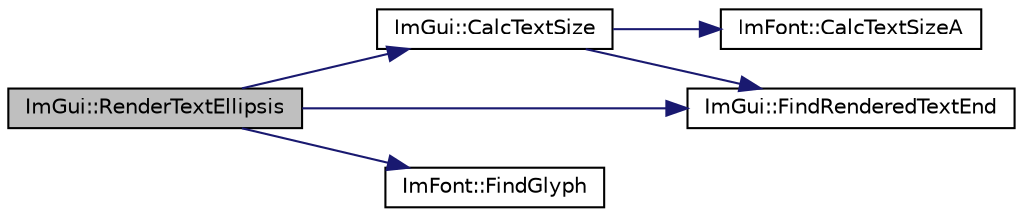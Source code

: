 digraph "ImGui::RenderTextEllipsis"
{
 // LATEX_PDF_SIZE
  edge [fontname="Helvetica",fontsize="10",labelfontname="Helvetica",labelfontsize="10"];
  node [fontname="Helvetica",fontsize="10",shape=record];
  rankdir="LR";
  Node1 [label="ImGui::RenderTextEllipsis",height=0.2,width=0.4,color="black", fillcolor="grey75", style="filled", fontcolor="black",tooltip=" "];
  Node1 -> Node2 [color="midnightblue",fontsize="10",style="solid"];
  Node2 [label="ImGui::CalcTextSize",height=0.2,width=0.4,color="black", fillcolor="white", style="filled",URL="$namespace_im_gui.html#a848b9db6cc4a186751c0ecebcaadc33b",tooltip=" "];
  Node2 -> Node3 [color="midnightblue",fontsize="10",style="solid"];
  Node3 [label="ImFont::CalcTextSizeA",height=0.2,width=0.4,color="black", fillcolor="white", style="filled",URL="$struct_im_font.html#ad67f64fd206ad197f4b93b1a1ae27cfe",tooltip=" "];
  Node2 -> Node4 [color="midnightblue",fontsize="10",style="solid"];
  Node4 [label="ImGui::FindRenderedTextEnd",height=0.2,width=0.4,color="black", fillcolor="white", style="filled",URL="$namespace_im_gui.html#a7671e1dbc803a31b06081b52a771d83f",tooltip=" "];
  Node1 -> Node5 [color="midnightblue",fontsize="10",style="solid"];
  Node5 [label="ImFont::FindGlyph",height=0.2,width=0.4,color="black", fillcolor="white", style="filled",URL="$struct_im_font.html#ac6a773b73c6406fd8f08c4c93213a501",tooltip=" "];
  Node1 -> Node4 [color="midnightblue",fontsize="10",style="solid"];
}
